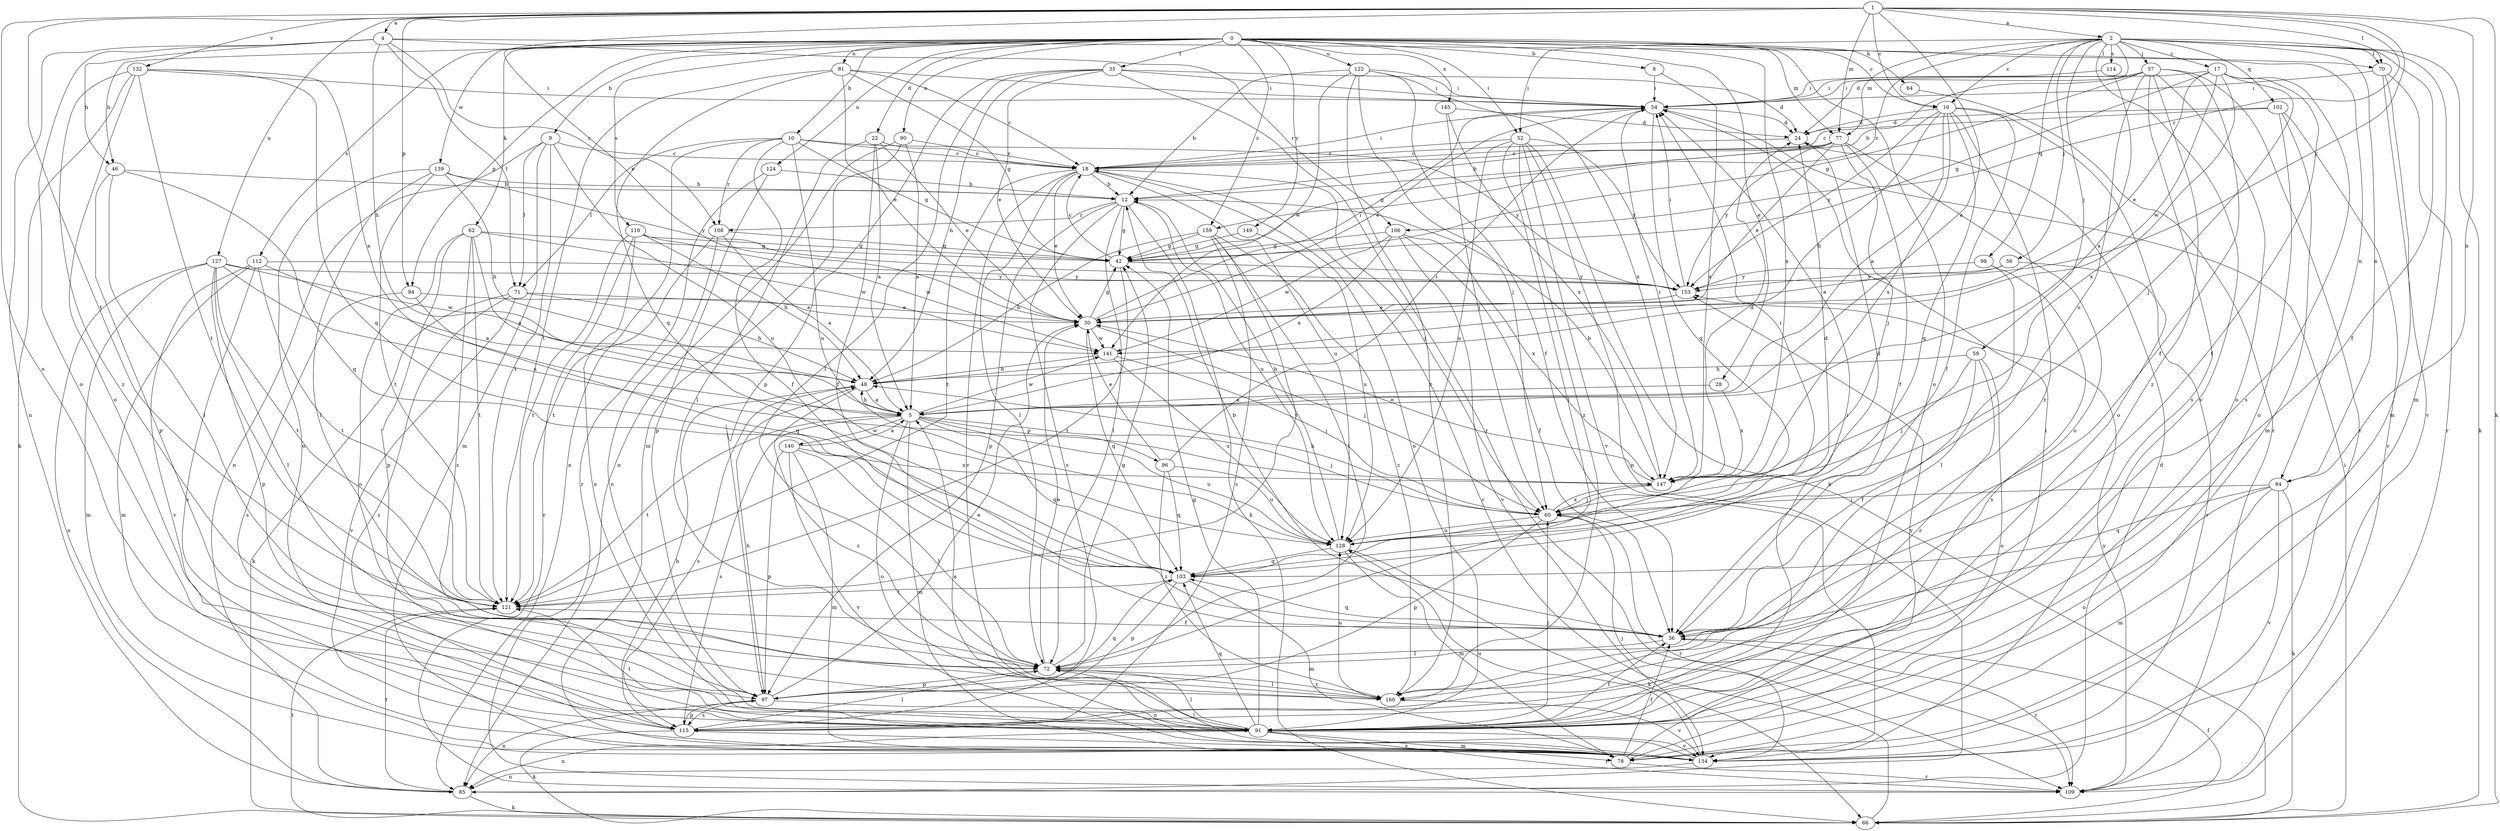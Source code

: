 strict digraph  {
0;
1;
2;
4;
5;
8;
9;
10;
12;
16;
17;
18;
22;
24;
28;
30;
35;
36;
42;
46;
48;
52;
54;
56;
57;
58;
60;
62;
64;
66;
70;
71;
72;
77;
78;
81;
84;
85;
90;
91;
94;
96;
97;
98;
102;
103;
106;
108;
109;
110;
112;
114;
115;
121;
122;
124;
127;
128;
132;
134;
139;
140;
141;
145;
147;
149;
153;
159;
160;
0 -> 8  [label=b];
0 -> 9  [label=b];
0 -> 10  [label=b];
0 -> 16  [label=c];
0 -> 22  [label=d];
0 -> 28  [label=e];
0 -> 35  [label=f];
0 -> 46  [label=h];
0 -> 52  [label=i];
0 -> 62  [label=k];
0 -> 64  [label=k];
0 -> 77  [label=m];
0 -> 81  [label=n];
0 -> 84  [label=n];
0 -> 90  [label=o];
0 -> 91  [label=o];
0 -> 94  [label=p];
0 -> 110  [label=s];
0 -> 112  [label=s];
0 -> 122  [label=u];
0 -> 124  [label=u];
0 -> 139  [label=w];
0 -> 145  [label=x];
0 -> 147  [label=x];
0 -> 149  [label=y];
0 -> 159  [label=z];
1 -> 2  [label=a];
1 -> 4  [label=a];
1 -> 5  [label=a];
1 -> 16  [label=c];
1 -> 30  [label=e];
1 -> 66  [label=k];
1 -> 70  [label=l];
1 -> 77  [label=m];
1 -> 84  [label=n];
1 -> 91  [label=o];
1 -> 94  [label=p];
1 -> 106  [label=r];
1 -> 121  [label=t];
1 -> 127  [label=u];
1 -> 132  [label=v];
1 -> 153  [label=y];
2 -> 16  [label=c];
2 -> 17  [label=c];
2 -> 24  [label=d];
2 -> 36  [label=f];
2 -> 52  [label=i];
2 -> 56  [label=j];
2 -> 57  [label=j];
2 -> 58  [label=j];
2 -> 66  [label=k];
2 -> 70  [label=l];
2 -> 77  [label=m];
2 -> 78  [label=m];
2 -> 84  [label=n];
2 -> 98  [label=q];
2 -> 102  [label=q];
2 -> 114  [label=s];
2 -> 134  [label=v];
2 -> 159  [label=z];
4 -> 46  [label=h];
4 -> 48  [label=h];
4 -> 70  [label=l];
4 -> 71  [label=l];
4 -> 85  [label=n];
4 -> 91  [label=o];
4 -> 106  [label=r];
4 -> 108  [label=r];
5 -> 48  [label=h];
5 -> 60  [label=j];
5 -> 78  [label=m];
5 -> 91  [label=o];
5 -> 96  [label=p];
5 -> 103  [label=q];
5 -> 115  [label=s];
5 -> 121  [label=t];
5 -> 128  [label=u];
5 -> 140  [label=w];
5 -> 141  [label=w];
8 -> 54  [label=i];
8 -> 147  [label=x];
9 -> 18  [label=c];
9 -> 71  [label=l];
9 -> 78  [label=m];
9 -> 85  [label=n];
9 -> 121  [label=t];
9 -> 128  [label=u];
10 -> 18  [label=c];
10 -> 36  [label=f];
10 -> 42  [label=g];
10 -> 71  [label=l];
10 -> 85  [label=n];
10 -> 108  [label=r];
10 -> 128  [label=u];
10 -> 153  [label=y];
12 -> 42  [label=g];
12 -> 66  [label=k];
12 -> 72  [label=l];
12 -> 97  [label=p];
12 -> 108  [label=r];
12 -> 115  [label=s];
12 -> 128  [label=u];
16 -> 5  [label=a];
16 -> 24  [label=d];
16 -> 36  [label=f];
16 -> 48  [label=h];
16 -> 91  [label=o];
16 -> 103  [label=q];
16 -> 147  [label=x];
16 -> 153  [label=y];
16 -> 160  [label=z];
17 -> 30  [label=e];
17 -> 36  [label=f];
17 -> 42  [label=g];
17 -> 54  [label=i];
17 -> 60  [label=j];
17 -> 115  [label=s];
17 -> 141  [label=w];
17 -> 147  [label=x];
18 -> 12  [label=b];
18 -> 30  [label=e];
18 -> 54  [label=i];
18 -> 60  [label=j];
18 -> 72  [label=l];
18 -> 91  [label=o];
18 -> 121  [label=t];
18 -> 128  [label=u];
18 -> 134  [label=v];
22 -> 5  [label=a];
22 -> 18  [label=c];
22 -> 30  [label=e];
22 -> 36  [label=f];
22 -> 72  [label=l];
24 -> 18  [label=c];
28 -> 5  [label=a];
28 -> 147  [label=x];
30 -> 42  [label=g];
30 -> 54  [label=i];
30 -> 60  [label=j];
30 -> 103  [label=q];
30 -> 141  [label=w];
35 -> 24  [label=d];
35 -> 30  [label=e];
35 -> 48  [label=h];
35 -> 54  [label=i];
35 -> 72  [label=l];
35 -> 97  [label=p];
35 -> 109  [label=r];
36 -> 12  [label=b];
36 -> 72  [label=l];
36 -> 103  [label=q];
36 -> 109  [label=r];
42 -> 18  [label=c];
42 -> 121  [label=t];
42 -> 153  [label=y];
46 -> 12  [label=b];
46 -> 72  [label=l];
46 -> 97  [label=p];
46 -> 103  [label=q];
48 -> 5  [label=a];
48 -> 115  [label=s];
48 -> 160  [label=z];
52 -> 18  [label=c];
52 -> 66  [label=k];
52 -> 72  [label=l];
52 -> 85  [label=n];
52 -> 128  [label=u];
52 -> 134  [label=v];
52 -> 153  [label=y];
52 -> 160  [label=z];
54 -> 24  [label=d];
54 -> 30  [label=e];
54 -> 103  [label=q];
56 -> 30  [label=e];
56 -> 134  [label=v];
56 -> 153  [label=y];
57 -> 12  [label=b];
57 -> 36  [label=f];
57 -> 42  [label=g];
57 -> 54  [label=i];
57 -> 91  [label=o];
57 -> 109  [label=r];
57 -> 115  [label=s];
57 -> 128  [label=u];
57 -> 160  [label=z];
58 -> 36  [label=f];
58 -> 48  [label=h];
58 -> 60  [label=j];
58 -> 91  [label=o];
58 -> 160  [label=z];
60 -> 48  [label=h];
60 -> 97  [label=p];
60 -> 109  [label=r];
60 -> 128  [label=u];
60 -> 147  [label=x];
62 -> 5  [label=a];
62 -> 42  [label=g];
62 -> 91  [label=o];
62 -> 97  [label=p];
62 -> 121  [label=t];
62 -> 141  [label=w];
62 -> 160  [label=z];
64 -> 109  [label=r];
66 -> 18  [label=c];
66 -> 36  [label=f];
66 -> 54  [label=i];
66 -> 121  [label=t];
70 -> 54  [label=i];
70 -> 78  [label=m];
70 -> 109  [label=r];
70 -> 134  [label=v];
71 -> 30  [label=e];
71 -> 48  [label=h];
71 -> 66  [label=k];
71 -> 115  [label=s];
71 -> 134  [label=v];
72 -> 30  [label=e];
72 -> 42  [label=g];
72 -> 97  [label=p];
72 -> 160  [label=z];
77 -> 12  [label=b];
77 -> 18  [label=c];
77 -> 30  [label=e];
77 -> 36  [label=f];
77 -> 42  [label=g];
77 -> 60  [label=j];
77 -> 91  [label=o];
77 -> 153  [label=y];
78 -> 36  [label=f];
78 -> 54  [label=i];
78 -> 109  [label=r];
78 -> 153  [label=y];
81 -> 18  [label=c];
81 -> 30  [label=e];
81 -> 42  [label=g];
81 -> 54  [label=i];
81 -> 103  [label=q];
81 -> 121  [label=t];
84 -> 60  [label=j];
84 -> 66  [label=k];
84 -> 78  [label=m];
84 -> 91  [label=o];
84 -> 103  [label=q];
84 -> 134  [label=v];
85 -> 24  [label=d];
85 -> 66  [label=k];
85 -> 121  [label=t];
90 -> 5  [label=a];
90 -> 18  [label=c];
90 -> 78  [label=m];
90 -> 85  [label=n];
91 -> 5  [label=a];
91 -> 36  [label=f];
91 -> 42  [label=g];
91 -> 54  [label=i];
91 -> 60  [label=j];
91 -> 72  [label=l];
91 -> 78  [label=m];
91 -> 85  [label=n];
91 -> 103  [label=q];
91 -> 109  [label=r];
91 -> 121  [label=t];
91 -> 134  [label=v];
94 -> 30  [label=e];
94 -> 103  [label=q];
94 -> 115  [label=s];
96 -> 30  [label=e];
96 -> 54  [label=i];
96 -> 103  [label=q];
96 -> 128  [label=u];
96 -> 160  [label=z];
97 -> 30  [label=e];
97 -> 48  [label=h];
97 -> 85  [label=n];
97 -> 91  [label=o];
97 -> 103  [label=q];
97 -> 115  [label=s];
98 -> 72  [label=l];
98 -> 115  [label=s];
98 -> 153  [label=y];
102 -> 18  [label=c];
102 -> 24  [label=d];
102 -> 78  [label=m];
102 -> 91  [label=o];
102 -> 109  [label=r];
103 -> 24  [label=d];
103 -> 78  [label=m];
103 -> 97  [label=p];
103 -> 121  [label=t];
106 -> 5  [label=a];
106 -> 36  [label=f];
106 -> 42  [label=g];
106 -> 134  [label=v];
106 -> 141  [label=w];
106 -> 147  [label=x];
108 -> 5  [label=a];
108 -> 42  [label=g];
108 -> 91  [label=o];
108 -> 121  [label=t];
109 -> 153  [label=y];
110 -> 42  [label=g];
110 -> 48  [label=h];
110 -> 91  [label=o];
110 -> 109  [label=r];
110 -> 121  [label=t];
110 -> 141  [label=w];
112 -> 5  [label=a];
112 -> 78  [label=m];
112 -> 115  [label=s];
112 -> 121  [label=t];
112 -> 134  [label=v];
112 -> 153  [label=y];
114 -> 5  [label=a];
114 -> 54  [label=i];
115 -> 48  [label=h];
115 -> 66  [label=k];
115 -> 72  [label=l];
115 -> 97  [label=p];
115 -> 134  [label=v];
121 -> 36  [label=f];
122 -> 12  [label=b];
122 -> 36  [label=f];
122 -> 54  [label=i];
122 -> 60  [label=j];
122 -> 141  [label=w];
122 -> 147  [label=x];
122 -> 160  [label=z];
124 -> 12  [label=b];
124 -> 97  [label=p];
124 -> 109  [label=r];
127 -> 72  [label=l];
127 -> 78  [label=m];
127 -> 85  [label=n];
127 -> 97  [label=p];
127 -> 121  [label=t];
127 -> 141  [label=w];
127 -> 147  [label=x];
127 -> 153  [label=y];
128 -> 12  [label=b];
128 -> 24  [label=d];
128 -> 54  [label=i];
128 -> 66  [label=k];
128 -> 78  [label=m];
128 -> 103  [label=q];
132 -> 5  [label=a];
132 -> 54  [label=i];
132 -> 66  [label=k];
132 -> 91  [label=o];
132 -> 103  [label=q];
132 -> 121  [label=t];
132 -> 160  [label=z];
134 -> 60  [label=j];
134 -> 72  [label=l];
134 -> 85  [label=n];
134 -> 128  [label=u];
139 -> 12  [label=b];
139 -> 48  [label=h];
139 -> 72  [label=l];
139 -> 91  [label=o];
139 -> 121  [label=t];
139 -> 153  [label=y];
140 -> 5  [label=a];
140 -> 72  [label=l];
140 -> 78  [label=m];
140 -> 97  [label=p];
140 -> 134  [label=v];
140 -> 147  [label=x];
141 -> 48  [label=h];
141 -> 60  [label=j];
141 -> 128  [label=u];
145 -> 24  [label=d];
145 -> 60  [label=j];
145 -> 147  [label=x];
147 -> 12  [label=b];
147 -> 24  [label=d];
147 -> 30  [label=e];
147 -> 54  [label=i];
147 -> 60  [label=j];
149 -> 42  [label=g];
149 -> 128  [label=u];
153 -> 30  [label=e];
153 -> 54  [label=i];
159 -> 42  [label=g];
159 -> 48  [label=h];
159 -> 72  [label=l];
159 -> 115  [label=s];
159 -> 121  [label=t];
159 -> 160  [label=z];
160 -> 72  [label=l];
160 -> 128  [label=u];
160 -> 134  [label=v];
}
